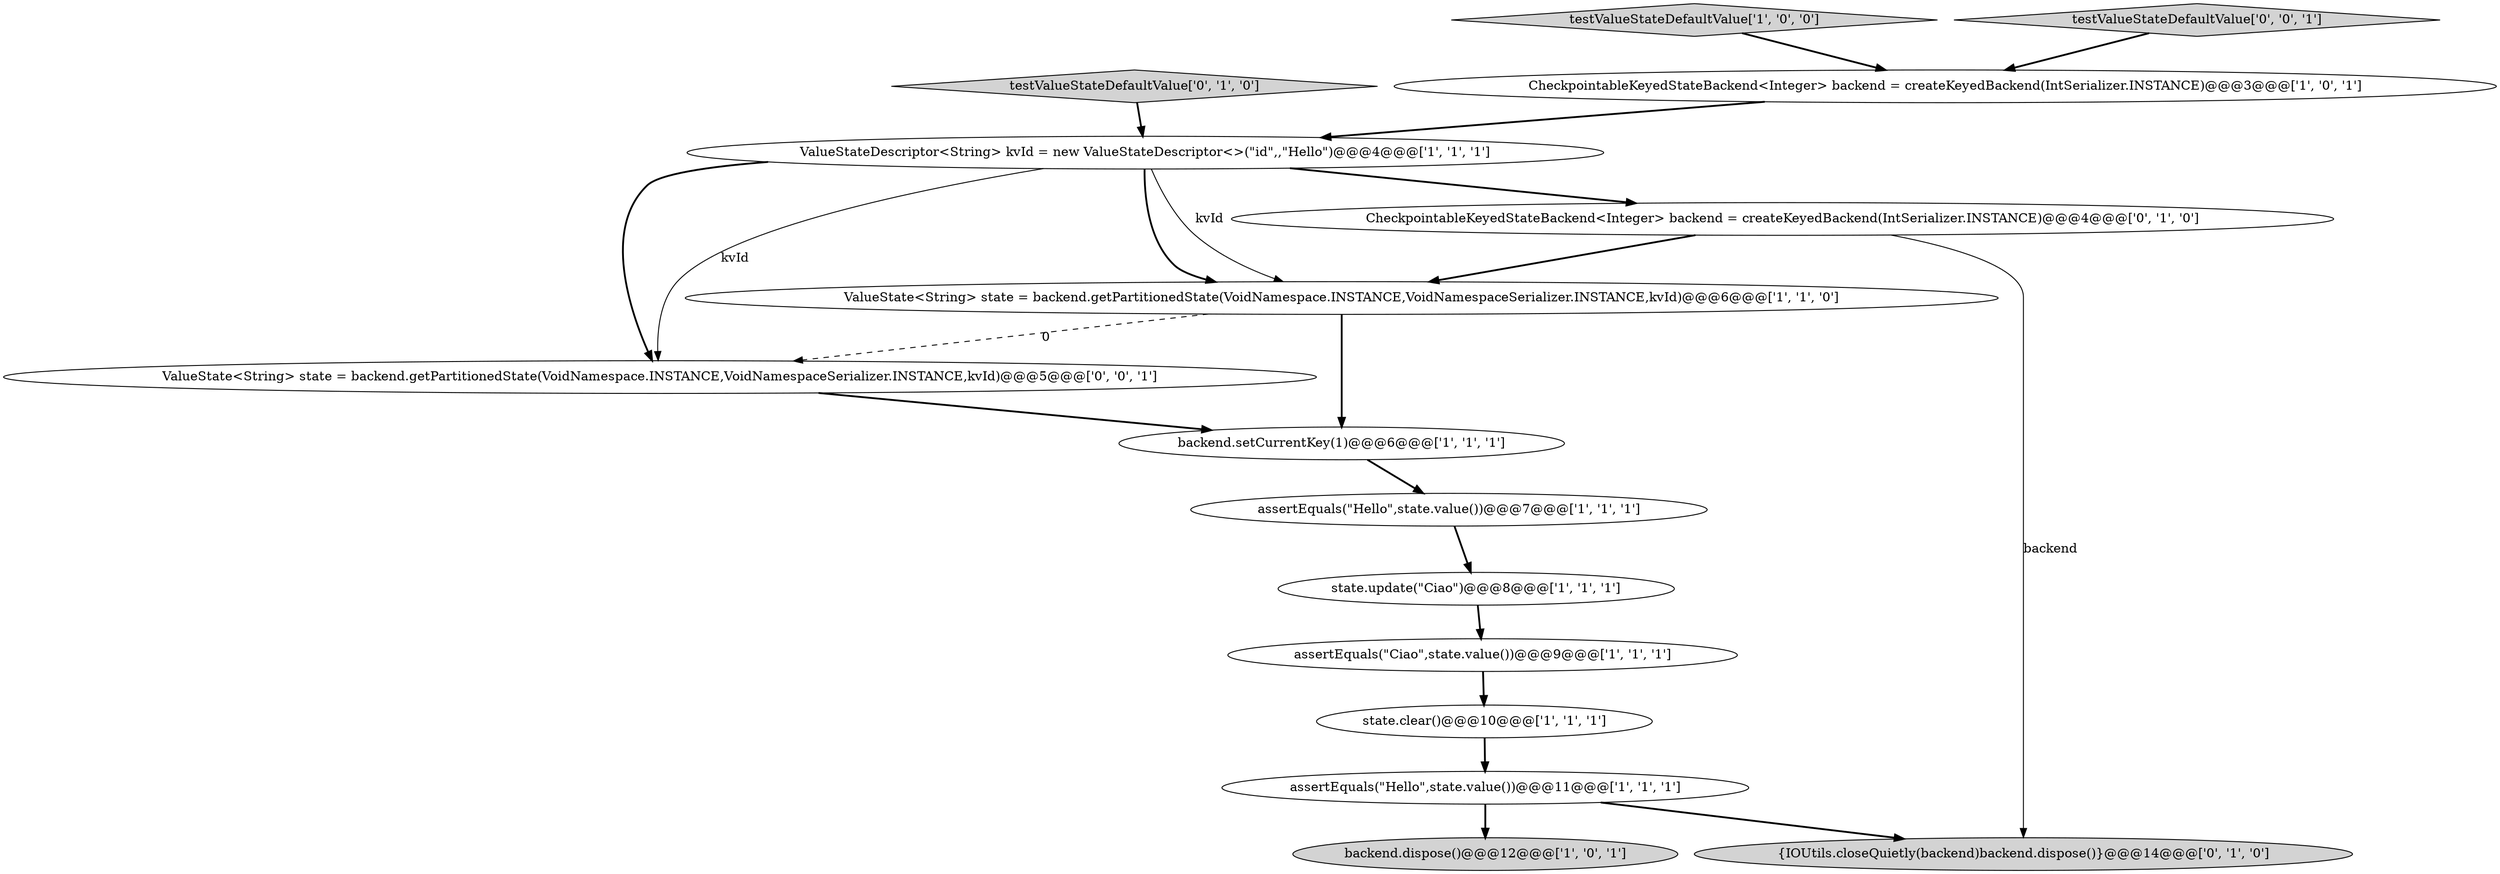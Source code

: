 digraph {
11 [style = filled, label = "testValueStateDefaultValue['0', '1', '0']", fillcolor = lightgray, shape = diamond image = "AAA0AAABBB2BBB"];
3 [style = filled, label = "ValueStateDescriptor<String> kvId = new ValueStateDescriptor<>(\"id\",,\"Hello\")@@@4@@@['1', '1', '1']", fillcolor = white, shape = ellipse image = "AAA0AAABBB1BBB"];
4 [style = filled, label = "backend.dispose()@@@12@@@['1', '0', '1']", fillcolor = lightgray, shape = ellipse image = "AAA0AAABBB1BBB"];
13 [style = filled, label = "{IOUtils.closeQuietly(backend)backend.dispose()}@@@14@@@['0', '1', '0']", fillcolor = lightgray, shape = ellipse image = "AAA1AAABBB2BBB"];
5 [style = filled, label = "testValueStateDefaultValue['1', '0', '0']", fillcolor = lightgray, shape = diamond image = "AAA0AAABBB1BBB"];
7 [style = filled, label = "CheckpointableKeyedStateBackend<Integer> backend = createKeyedBackend(IntSerializer.INSTANCE)@@@3@@@['1', '0', '1']", fillcolor = white, shape = ellipse image = "AAA0AAABBB1BBB"];
0 [style = filled, label = "assertEquals(\"Hello\",state.value())@@@7@@@['1', '1', '1']", fillcolor = white, shape = ellipse image = "AAA0AAABBB1BBB"];
8 [style = filled, label = "assertEquals(\"Ciao\",state.value())@@@9@@@['1', '1', '1']", fillcolor = white, shape = ellipse image = "AAA0AAABBB1BBB"];
10 [style = filled, label = "state.clear()@@@10@@@['1', '1', '1']", fillcolor = white, shape = ellipse image = "AAA0AAABBB1BBB"];
2 [style = filled, label = "backend.setCurrentKey(1)@@@6@@@['1', '1', '1']", fillcolor = white, shape = ellipse image = "AAA0AAABBB1BBB"];
14 [style = filled, label = "ValueState<String> state = backend.getPartitionedState(VoidNamespace.INSTANCE,VoidNamespaceSerializer.INSTANCE,kvId)@@@5@@@['0', '0', '1']", fillcolor = white, shape = ellipse image = "AAA0AAABBB3BBB"];
15 [style = filled, label = "testValueStateDefaultValue['0', '0', '1']", fillcolor = lightgray, shape = diamond image = "AAA0AAABBB3BBB"];
6 [style = filled, label = "ValueState<String> state = backend.getPartitionedState(VoidNamespace.INSTANCE,VoidNamespaceSerializer.INSTANCE,kvId)@@@6@@@['1', '1', '0']", fillcolor = white, shape = ellipse image = "AAA0AAABBB1BBB"];
1 [style = filled, label = "state.update(\"Ciao\")@@@8@@@['1', '1', '1']", fillcolor = white, shape = ellipse image = "AAA0AAABBB1BBB"];
9 [style = filled, label = "assertEquals(\"Hello\",state.value())@@@11@@@['1', '1', '1']", fillcolor = white, shape = ellipse image = "AAA0AAABBB1BBB"];
12 [style = filled, label = "CheckpointableKeyedStateBackend<Integer> backend = createKeyedBackend(IntSerializer.INSTANCE)@@@4@@@['0', '1', '0']", fillcolor = white, shape = ellipse image = "AAA1AAABBB2BBB"];
11->3 [style = bold, label=""];
3->14 [style = bold, label=""];
9->4 [style = bold, label=""];
6->14 [style = dashed, label="0"];
10->9 [style = bold, label=""];
1->8 [style = bold, label=""];
9->13 [style = bold, label=""];
15->7 [style = bold, label=""];
0->1 [style = bold, label=""];
3->14 [style = solid, label="kvId"];
6->2 [style = bold, label=""];
12->13 [style = solid, label="backend"];
3->6 [style = bold, label=""];
3->6 [style = solid, label="kvId"];
7->3 [style = bold, label=""];
3->12 [style = bold, label=""];
14->2 [style = bold, label=""];
2->0 [style = bold, label=""];
8->10 [style = bold, label=""];
5->7 [style = bold, label=""];
12->6 [style = bold, label=""];
}

